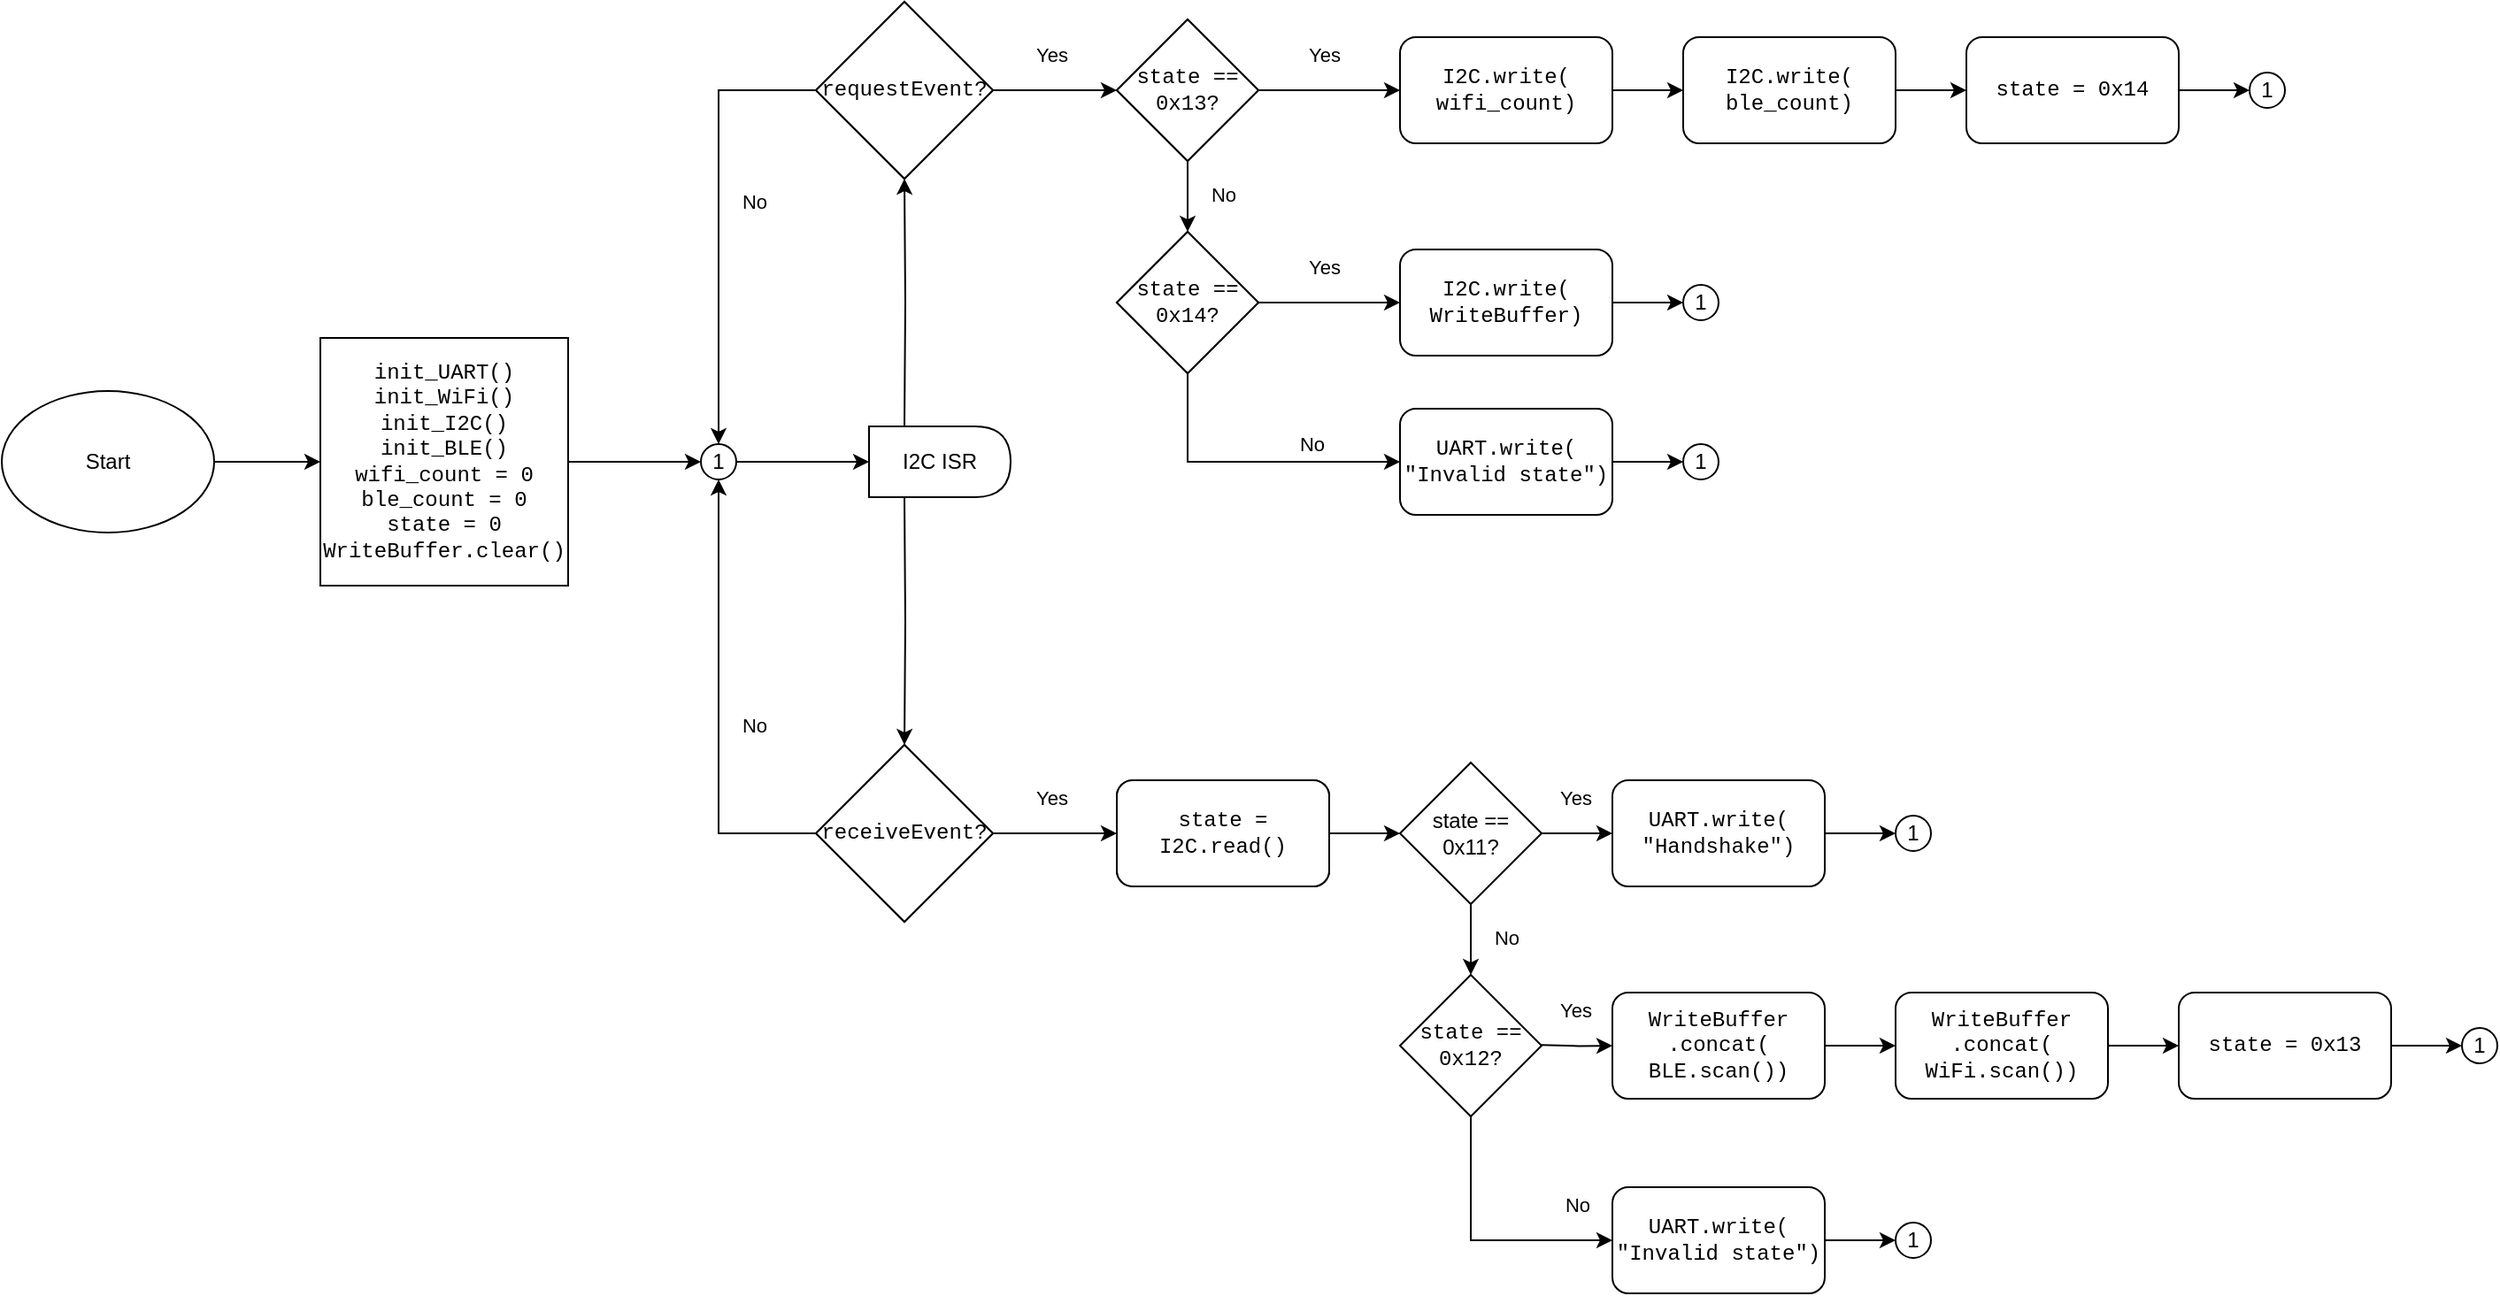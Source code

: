 <mxfile version="20.5.1"><diagram id="I2HFxTWPHmqb6tb2dHae" name="Page-1"><mxGraphModel dx="1408" dy="766" grid="1" gridSize="10" guides="1" tooltips="1" connect="1" arrows="1" fold="1" page="1" pageScale="1" pageWidth="850" pageHeight="1100" math="0" shadow="0"><root><mxCell id="0"/><mxCell id="1" parent="0"/><mxCell id="WEmxHIyFBKh3iuUCJxgk-73" style="edgeStyle=orthogonalEdgeStyle;rounded=0;orthogonalLoop=1;jettySize=auto;html=1;entryX=0;entryY=0.5;entryDx=0;entryDy=0;" parent="1" source="WEmxHIyFBKh3iuUCJxgk-2" target="WEmxHIyFBKh3iuUCJxgk-48" edge="1"><mxGeometry relative="1" as="geometry"/></mxCell><mxCell id="WEmxHIyFBKh3iuUCJxgk-2" value="&lt;div&gt;Start&lt;/div&gt;" style="ellipse;whiteSpace=wrap;html=1;" parent="1" vertex="1"><mxGeometry x="10" y="350" width="120" height="80" as="geometry"/></mxCell><mxCell id="WEmxHIyFBKh3iuUCJxgk-5" value="receiveEvent?" style="rhombus;whiteSpace=wrap;html=1;strokeColor=#000000;" parent="1" vertex="1"><mxGeometry x="470" y="550" width="100" height="100" as="geometry"/></mxCell><mxCell id="WEmxHIyFBKh3iuUCJxgk-6" value="requestEvent?" style="rhombus;whiteSpace=wrap;html=1;strokeColor=#000000;" parent="1" vertex="1"><mxGeometry x="470" y="130" width="100" height="100" as="geometry"/></mxCell><mxCell id="WEmxHIyFBKh3iuUCJxgk-7" value="Yes" style="rounded=0;html=1;jettySize=auto;orthogonalLoop=1;fontSize=11;endArrow=classic;endFill=1;endSize=6;strokeWidth=1;shadow=0;labelBackgroundColor=none;edgeStyle=orthogonalEdgeStyle;exitX=1;exitY=0.5;exitDx=0;exitDy=0;entryX=0;entryY=0.5;entryDx=0;entryDy=0;" parent="1" source="WEmxHIyFBKh3iuUCJxgk-6" target="WEmxHIyFBKh3iuUCJxgk-46" edge="1"><mxGeometry x="-0.077" y="20" relative="1" as="geometry"><mxPoint as="offset"/><mxPoint x="570" y="199.8" as="sourcePoint"/><mxPoint x="615" y="199.8" as="targetPoint"/></mxGeometry></mxCell><mxCell id="WEmxHIyFBKh3iuUCJxgk-8" value="state == 0x11?" style="rhombus;whiteSpace=wrap;html=1;strokeColor=#000000;" parent="1" vertex="1"><mxGeometry x="800" y="560" width="80" height="80" as="geometry"/></mxCell><mxCell id="WEmxHIyFBKh3iuUCJxgk-12" style="edgeStyle=orthogonalEdgeStyle;rounded=0;orthogonalLoop=1;jettySize=auto;html=1;entryX=0.5;entryY=1;entryDx=0;entryDy=0;" parent="1" target="WEmxHIyFBKh3iuUCJxgk-6" edge="1"><mxGeometry relative="1" as="geometry"><mxPoint x="520" y="370" as="sourcePoint"/></mxGeometry></mxCell><mxCell id="WEmxHIyFBKh3iuUCJxgk-13" style="edgeStyle=orthogonalEdgeStyle;rounded=0;orthogonalLoop=1;jettySize=auto;html=1;entryX=0.5;entryY=0;entryDx=0;entryDy=0;" parent="1" target="WEmxHIyFBKh3iuUCJxgk-5" edge="1"><mxGeometry relative="1" as="geometry"><mxPoint x="520" y="410" as="sourcePoint"/></mxGeometry></mxCell><mxCell id="WEmxHIyFBKh3iuUCJxgk-17" value="No" style="rounded=0;html=1;jettySize=auto;orthogonalLoop=1;fontSize=11;endArrow=classic;endFill=1;endSize=6;strokeWidth=1;shadow=0;labelBackgroundColor=none;edgeStyle=orthogonalEdgeStyle;exitX=0;exitY=0.5;exitDx=0;exitDy=0;entryX=0.5;entryY=0;entryDx=0;entryDy=0;" parent="1" source="WEmxHIyFBKh3iuUCJxgk-6" target="WEmxHIyFBKh3iuUCJxgk-59" edge="1"><mxGeometry x="-0.077" y="20" relative="1" as="geometry"><mxPoint as="offset"/><mxPoint x="410" y="330" as="sourcePoint"/><mxPoint x="440" y="350" as="targetPoint"/><Array as="points"><mxPoint x="415" y="180"/></Array></mxGeometry></mxCell><mxCell id="WEmxHIyFBKh3iuUCJxgk-18" value="No" style="rounded=0;html=1;jettySize=auto;orthogonalLoop=1;fontSize=11;endArrow=classic;endFill=1;endSize=6;strokeWidth=1;shadow=0;labelBackgroundColor=none;edgeStyle=orthogonalEdgeStyle;exitX=0;exitY=0.5;exitDx=0;exitDy=0;entryX=0.5;entryY=1;entryDx=0;entryDy=0;" parent="1" source="WEmxHIyFBKh3iuUCJxgk-5" target="WEmxHIyFBKh3iuUCJxgk-59" edge="1"><mxGeometry x="-0.091" y="-20" relative="1" as="geometry"><mxPoint as="offset"/><mxPoint x="470" y="480" as="sourcePoint"/><mxPoint x="430" y="450" as="targetPoint"/><Array as="points"><mxPoint x="415" y="600"/></Array></mxGeometry></mxCell><mxCell id="WEmxHIyFBKh3iuUCJxgk-19" value="Yes" style="rounded=0;html=1;jettySize=auto;orthogonalLoop=1;fontSize=11;endArrow=classic;endFill=1;endSize=6;strokeWidth=1;shadow=0;labelBackgroundColor=none;edgeStyle=orthogonalEdgeStyle;exitX=1;exitY=0.5;exitDx=0;exitDy=0;entryX=0;entryY=0.5;entryDx=0;entryDy=0;" parent="1" source="WEmxHIyFBKh3iuUCJxgk-5" target="WEmxHIyFBKh3iuUCJxgk-27" edge="1"><mxGeometry x="-0.077" y="20" relative="1" as="geometry"><mxPoint as="offset"/><mxPoint x="570" y="579.8" as="sourcePoint"/><mxPoint x="640" y="580" as="targetPoint"/><Array as="points"/></mxGeometry></mxCell><mxCell id="WEmxHIyFBKh3iuUCJxgk-21" value="state == 0x12?" style="rhombus;whiteSpace=wrap;html=1;strokeColor=#000000;fontFamily=Courier New;" parent="1" vertex="1"><mxGeometry x="800" y="680" width="80" height="80" as="geometry"/></mxCell><mxCell id="WEmxHIyFBKh3iuUCJxgk-23" value="Yes" style="rounded=0;html=1;jettySize=auto;orthogonalLoop=1;fontSize=11;endArrow=classic;endFill=1;endSize=6;strokeWidth=1;shadow=0;labelBackgroundColor=none;edgeStyle=orthogonalEdgeStyle;exitX=1;exitY=0.5;exitDx=0;exitDy=0;entryX=0;entryY=0.5;entryDx=0;entryDy=0;" parent="1" source="WEmxHIyFBKh3iuUCJxgk-8" target="WEmxHIyFBKh3iuUCJxgk-25" edge="1"><mxGeometry x="-0.077" y="20" relative="1" as="geometry"><mxPoint as="offset"/><mxPoint x="900" y="600" as="sourcePoint"/><mxPoint x="920" y="600" as="targetPoint"/></mxGeometry></mxCell><mxCell id="WEmxHIyFBKh3iuUCJxgk-24" value="No" style="rounded=0;html=1;jettySize=auto;orthogonalLoop=1;fontSize=11;endArrow=classic;endFill=1;endSize=6;strokeWidth=1;shadow=0;labelBackgroundColor=none;edgeStyle=orthogonalEdgeStyle;entryX=0.5;entryY=0;entryDx=0;entryDy=0;exitX=0.5;exitY=1;exitDx=0;exitDy=0;" parent="1" source="WEmxHIyFBKh3iuUCJxgk-8" target="WEmxHIyFBKh3iuUCJxgk-21" edge="1"><mxGeometry x="-0.077" y="20" relative="1" as="geometry"><mxPoint as="offset"/><mxPoint x="880" y="660" as="sourcePoint"/><mxPoint x="950" y="660" as="targetPoint"/></mxGeometry></mxCell><mxCell id="WEmxHIyFBKh3iuUCJxgk-39" style="edgeStyle=orthogonalEdgeStyle;rounded=0;orthogonalLoop=1;jettySize=auto;html=1;entryX=0;entryY=0.5;entryDx=0;entryDy=0;" parent="1" source="WEmxHIyFBKh3iuUCJxgk-25" target="WEmxHIyFBKh3iuUCJxgk-62" edge="1"><mxGeometry relative="1" as="geometry"><mxPoint x="1070" y="600" as="targetPoint"/></mxGeometry></mxCell><mxCell id="WEmxHIyFBKh3iuUCJxgk-25" value="&lt;div&gt;UART.write(&lt;/div&gt;&lt;div&gt;&quot;Handshake&quot;)&lt;/div&gt;" style="rounded=1;whiteSpace=wrap;html=1;strokeColor=#000000;fontFamily=Courier New;" parent="1" vertex="1"><mxGeometry x="920" y="570" width="120" height="60" as="geometry"/></mxCell><mxCell id="WEmxHIyFBKh3iuUCJxgk-85" style="edgeStyle=orthogonalEdgeStyle;rounded=0;orthogonalLoop=1;jettySize=auto;html=1;entryX=0;entryY=0.5;entryDx=0;entryDy=0;" parent="1" source="WEmxHIyFBKh3iuUCJxgk-26" target="WEmxHIyFBKh3iuUCJxgk-84" edge="1"><mxGeometry relative="1" as="geometry"/></mxCell><mxCell id="WEmxHIyFBKh3iuUCJxgk-26" value="&lt;div&gt;WriteBuffer&lt;/div&gt;&lt;div&gt;.concat( BLE.scan())&lt;/div&gt;" style="rounded=1;whiteSpace=wrap;html=1;strokeColor=#000000;fontFamily=Courier New;" parent="1" vertex="1"><mxGeometry x="920" y="690" width="120" height="60" as="geometry"/></mxCell><mxCell id="WEmxHIyFBKh3iuUCJxgk-45" style="edgeStyle=orthogonalEdgeStyle;rounded=0;orthogonalLoop=1;jettySize=auto;html=1;entryX=0;entryY=0.5;entryDx=0;entryDy=0;" parent="1" source="WEmxHIyFBKh3iuUCJxgk-27" target="WEmxHIyFBKh3iuUCJxgk-8" edge="1"><mxGeometry relative="1" as="geometry"/></mxCell><mxCell id="WEmxHIyFBKh3iuUCJxgk-27" value="state = I2C.read()" style="rounded=1;whiteSpace=wrap;html=1;strokeColor=#000000;" parent="1" vertex="1"><mxGeometry x="640" y="570" width="120" height="60" as="geometry"/></mxCell><mxCell id="WEmxHIyFBKh3iuUCJxgk-41" style="edgeStyle=orthogonalEdgeStyle;rounded=0;orthogonalLoop=1;jettySize=auto;html=1;entryX=0;entryY=0.5;entryDx=0;entryDy=0;" parent="1" source="WEmxHIyFBKh3iuUCJxgk-28" target="WEmxHIyFBKh3iuUCJxgk-63" edge="1"><mxGeometry relative="1" as="geometry"><mxPoint x="1390" y="720" as="targetPoint"/></mxGeometry></mxCell><mxCell id="WEmxHIyFBKh3iuUCJxgk-28" value="state = 0x13" style="rounded=1;whiteSpace=wrap;html=1;strokeColor=#000000;fontFamily=Courier New;" parent="1" vertex="1"><mxGeometry x="1240" y="690" width="120" height="60" as="geometry"/></mxCell><mxCell id="WEmxHIyFBKh3iuUCJxgk-35" value="Yes" style="rounded=0;html=1;jettySize=auto;orthogonalLoop=1;fontSize=11;endArrow=classic;endFill=1;endSize=6;strokeWidth=1;shadow=0;labelBackgroundColor=none;edgeStyle=orthogonalEdgeStyle;entryX=0;entryY=0.5;entryDx=0;entryDy=0;exitX=1;exitY=0.5;exitDx=0;exitDy=0;" parent="1" target="WEmxHIyFBKh3iuUCJxgk-26" edge="1"><mxGeometry x="-0.077" y="20" relative="1" as="geometry"><mxPoint as="offset"/><mxPoint x="880" y="719.66" as="sourcePoint"/><mxPoint x="950" y="719.66" as="targetPoint"/></mxGeometry></mxCell><mxCell id="WEmxHIyFBKh3iuUCJxgk-46" value="state == 0x13?" style="rhombus;whiteSpace=wrap;html=1;strokeColor=#000000;" parent="1" vertex="1"><mxGeometry x="640" y="140" width="80" height="80" as="geometry"/></mxCell><mxCell id="WEmxHIyFBKh3iuUCJxgk-88" style="edgeStyle=orthogonalEdgeStyle;rounded=0;orthogonalLoop=1;jettySize=auto;html=1;entryX=0;entryY=0.5;entryDx=0;entryDy=0;" parent="1" source="WEmxHIyFBKh3iuUCJxgk-47" target="WEmxHIyFBKh3iuUCJxgk-87" edge="1"><mxGeometry relative="1" as="geometry"/></mxCell><mxCell id="WEmxHIyFBKh3iuUCJxgk-47" value="&lt;div&gt;I2C.write(&lt;/div&gt;&lt;div&gt;wifi_count)&lt;/div&gt;" style="rounded=1;whiteSpace=wrap;html=1;strokeColor=#000000;fontFamily=Courier New;" parent="1" vertex="1"><mxGeometry x="800" y="150" width="120" height="60" as="geometry"/></mxCell><mxCell id="WEmxHIyFBKh3iuUCJxgk-60" style="edgeStyle=orthogonalEdgeStyle;rounded=0;orthogonalLoop=1;jettySize=auto;html=1;entryX=0;entryY=0.5;entryDx=0;entryDy=0;" parent="1" source="WEmxHIyFBKh3iuUCJxgk-48" target="WEmxHIyFBKh3iuUCJxgk-59" edge="1"><mxGeometry relative="1" as="geometry"/></mxCell><mxCell id="WEmxHIyFBKh3iuUCJxgk-48" value="&lt;div&gt;init_UART()&lt;/div&gt;&lt;div&gt;init_WiFi()&lt;/div&gt;&lt;div&gt;init_I2C()&lt;/div&gt;&lt;div&gt;init_BLE()&lt;/div&gt;&lt;div&gt;wifi_count = 0&lt;/div&gt;&lt;div&gt;ble_count = 0&lt;/div&gt;&lt;div&gt;state = 0&lt;/div&gt;&lt;div&gt;WriteBuffer.clear()&lt;br&gt;&lt;/div&gt;" style="whiteSpace=wrap;html=1;aspect=fixed;strokeColor=#000000;fontFamily=Courier New;" parent="1" vertex="1"><mxGeometry x="190" y="320" width="140" height="140" as="geometry"/></mxCell><mxCell id="WEmxHIyFBKh3iuUCJxgk-49" value="state == 0x14?" style="rhombus;whiteSpace=wrap;html=1;strokeColor=#000000;" parent="1" vertex="1"><mxGeometry x="640" y="260" width="80" height="80" as="geometry"/></mxCell><mxCell id="WEmxHIyFBKh3iuUCJxgk-52" style="edgeStyle=orthogonalEdgeStyle;rounded=0;orthogonalLoop=1;jettySize=auto;html=1;entryX=0;entryY=0.5;entryDx=0;entryDy=0;" parent="1" source="WEmxHIyFBKh3iuUCJxgk-50" target="WEmxHIyFBKh3iuUCJxgk-64" edge="1"><mxGeometry relative="1" as="geometry"><mxPoint x="930" y="850" as="targetPoint"/></mxGeometry></mxCell><mxCell id="WEmxHIyFBKh3iuUCJxgk-50" value="&lt;div&gt;UART.write(&lt;/div&gt;&lt;div&gt;&quot;Invalid state&quot;)&lt;/div&gt;" style="rounded=1;whiteSpace=wrap;html=1;strokeColor=#000000;fontFamily=Courier New;" parent="1" vertex="1"><mxGeometry x="920" y="800" width="120" height="60" as="geometry"/></mxCell><mxCell id="WEmxHIyFBKh3iuUCJxgk-53" value="No" style="rounded=0;html=1;jettySize=auto;orthogonalLoop=1;fontSize=11;endArrow=classic;endFill=1;endSize=6;strokeWidth=1;shadow=0;labelBackgroundColor=none;edgeStyle=orthogonalEdgeStyle;entryX=0;entryY=0.5;entryDx=0;entryDy=0;exitX=0.5;exitY=1;exitDx=0;exitDy=0;" parent="1" source="WEmxHIyFBKh3iuUCJxgk-21" target="WEmxHIyFBKh3iuUCJxgk-50" edge="1"><mxGeometry x="0.733" y="20" relative="1" as="geometry"><mxPoint as="offset"/><mxPoint x="839.66" y="760" as="sourcePoint"/><mxPoint x="839.66" y="800" as="targetPoint"/><Array as="points"><mxPoint x="840" y="830"/></Array></mxGeometry></mxCell><mxCell id="WEmxHIyFBKh3iuUCJxgk-67" style="edgeStyle=orthogonalEdgeStyle;rounded=0;orthogonalLoop=1;jettySize=auto;html=1;entryX=0;entryY=0.5;entryDx=0;entryDy=0;" parent="1" source="WEmxHIyFBKh3iuUCJxgk-55" target="WEmxHIyFBKh3iuUCJxgk-65" edge="1"><mxGeometry relative="1" as="geometry"><mxPoint x="900" y="390" as="targetPoint"/></mxGeometry></mxCell><mxCell id="WEmxHIyFBKh3iuUCJxgk-55" value="&lt;div&gt;UART.write(&lt;/div&gt;&lt;div&gt;&quot;Invalid state&quot;)&lt;/div&gt;" style="rounded=1;whiteSpace=wrap;html=1;strokeColor=#000000;fontFamily=Courier New;" parent="1" vertex="1"><mxGeometry x="800" y="360" width="120" height="60" as="geometry"/></mxCell><mxCell id="WEmxHIyFBKh3iuUCJxgk-56" value="No" style="rounded=0;html=1;jettySize=auto;orthogonalLoop=1;fontSize=11;endArrow=classic;endFill=1;endSize=6;strokeWidth=1;shadow=0;labelBackgroundColor=none;edgeStyle=orthogonalEdgeStyle;entryX=0.5;entryY=0;entryDx=0;entryDy=0;exitX=0.5;exitY=1;exitDx=0;exitDy=0;" parent="1" source="WEmxHIyFBKh3iuUCJxgk-46" target="WEmxHIyFBKh3iuUCJxgk-49" edge="1"><mxGeometry x="-0.077" y="20" relative="1" as="geometry"><mxPoint as="offset"/><mxPoint x="710" y="220" as="sourcePoint"/><mxPoint x="710" y="260" as="targetPoint"/></mxGeometry></mxCell><mxCell id="WEmxHIyFBKh3iuUCJxgk-57" value="No" style="rounded=0;html=1;jettySize=auto;orthogonalLoop=1;fontSize=11;endArrow=classic;endFill=1;endSize=6;strokeWidth=1;shadow=0;labelBackgroundColor=none;edgeStyle=orthogonalEdgeStyle;entryX=0;entryY=0.5;entryDx=0;entryDy=0;exitX=0.5;exitY=1;exitDx=0;exitDy=0;" parent="1" source="WEmxHIyFBKh3iuUCJxgk-49" target="WEmxHIyFBKh3iuUCJxgk-55" edge="1"><mxGeometry x="0.412" y="10" relative="1" as="geometry"><mxPoint as="offset"/><mxPoint x="719.17" y="330" as="sourcePoint"/><mxPoint x="719.17" y="370" as="targetPoint"/></mxGeometry></mxCell><mxCell id="WEmxHIyFBKh3iuUCJxgk-58" value="I2C ISR" style="shape=delay;whiteSpace=wrap;html=1;strokeColor=#000000;" parent="1" vertex="1"><mxGeometry x="500" y="370" width="80" height="40" as="geometry"/></mxCell><mxCell id="WEmxHIyFBKh3iuUCJxgk-61" style="edgeStyle=orthogonalEdgeStyle;rounded=0;orthogonalLoop=1;jettySize=auto;html=1;entryX=0;entryY=0.5;entryDx=0;entryDy=0;" parent="1" source="WEmxHIyFBKh3iuUCJxgk-59" target="WEmxHIyFBKh3iuUCJxgk-58" edge="1"><mxGeometry relative="1" as="geometry"/></mxCell><mxCell id="WEmxHIyFBKh3iuUCJxgk-59" value="1" style="ellipse;whiteSpace=wrap;html=1;aspect=fixed;strokeColor=#000000;" parent="1" vertex="1"><mxGeometry x="405" y="380" width="20" height="20" as="geometry"/></mxCell><mxCell id="WEmxHIyFBKh3iuUCJxgk-62" value="1" style="ellipse;whiteSpace=wrap;html=1;aspect=fixed;strokeColor=#000000;" parent="1" vertex="1"><mxGeometry x="1080" y="590" width="20" height="20" as="geometry"/></mxCell><mxCell id="WEmxHIyFBKh3iuUCJxgk-63" value="1" style="ellipse;whiteSpace=wrap;html=1;aspect=fixed;strokeColor=#000000;" parent="1" vertex="1"><mxGeometry x="1400" y="710" width="20" height="20" as="geometry"/></mxCell><mxCell id="WEmxHIyFBKh3iuUCJxgk-64" value="1" style="ellipse;whiteSpace=wrap;html=1;aspect=fixed;strokeColor=#000000;" parent="1" vertex="1"><mxGeometry x="1080" y="820" width="20" height="20" as="geometry"/></mxCell><mxCell id="WEmxHIyFBKh3iuUCJxgk-65" value="1" style="ellipse;whiteSpace=wrap;html=1;aspect=fixed;strokeColor=#000000;" parent="1" vertex="1"><mxGeometry x="960" y="380" width="20" height="20" as="geometry"/></mxCell><mxCell id="WEmxHIyFBKh3iuUCJxgk-70" value="Yes" style="rounded=0;html=1;jettySize=auto;orthogonalLoop=1;fontSize=11;endArrow=classic;endFill=1;endSize=6;strokeWidth=1;shadow=0;labelBackgroundColor=none;edgeStyle=orthogonalEdgeStyle;exitX=1;exitY=0.5;exitDx=0;exitDy=0;entryX=0;entryY=0.5;entryDx=0;entryDy=0;" parent="1" source="WEmxHIyFBKh3iuUCJxgk-46" target="WEmxHIyFBKh3iuUCJxgk-47" edge="1"><mxGeometry x="-0.077" y="20" relative="1" as="geometry"><mxPoint as="offset"/><mxPoint x="730" y="210" as="sourcePoint"/><mxPoint x="800" y="210" as="targetPoint"/><Array as="points"/></mxGeometry></mxCell><mxCell id="WEmxHIyFBKh3iuUCJxgk-71" value="Yes" style="rounded=0;html=1;jettySize=auto;orthogonalLoop=1;fontSize=11;endArrow=classic;endFill=1;endSize=6;strokeWidth=1;shadow=0;labelBackgroundColor=none;edgeStyle=orthogonalEdgeStyle;exitX=1;exitY=0.5;exitDx=0;exitDy=0;" parent="1" source="WEmxHIyFBKh3iuUCJxgk-49" edge="1"><mxGeometry x="-0.077" y="20" relative="1" as="geometry"><mxPoint as="offset"/><mxPoint x="730" y="310" as="sourcePoint"/><mxPoint x="800" y="300" as="targetPoint"/><Array as="points"/></mxGeometry></mxCell><mxCell id="WEmxHIyFBKh3iuUCJxgk-76" style="edgeStyle=orthogonalEdgeStyle;rounded=0;orthogonalLoop=1;jettySize=auto;html=1;entryX=0;entryY=0.5;entryDx=0;entryDy=0;" parent="1" source="WEmxHIyFBKh3iuUCJxgk-72" target="WEmxHIyFBKh3iuUCJxgk-74" edge="1"><mxGeometry relative="1" as="geometry"><mxPoint x="950" y="300" as="targetPoint"/></mxGeometry></mxCell><mxCell id="WEmxHIyFBKh3iuUCJxgk-72" value="&lt;div&gt;I2C.write(&lt;/div&gt;&lt;div&gt;WriteBuffer)&lt;/div&gt;" style="rounded=1;whiteSpace=wrap;html=1;strokeColor=#000000;fontFamily=Courier New;" parent="1" vertex="1"><mxGeometry x="800" y="270" width="120" height="60" as="geometry"/></mxCell><mxCell id="WEmxHIyFBKh3iuUCJxgk-74" value="1" style="ellipse;whiteSpace=wrap;html=1;aspect=fixed;strokeColor=#000000;" parent="1" vertex="1"><mxGeometry x="960" y="290" width="20" height="20" as="geometry"/></mxCell><mxCell id="WEmxHIyFBKh3iuUCJxgk-81" style="edgeStyle=orthogonalEdgeStyle;rounded=0;orthogonalLoop=1;jettySize=auto;html=1;entryX=0;entryY=0.5;entryDx=0;entryDy=0;" parent="1" source="WEmxHIyFBKh3iuUCJxgk-80" target="WEmxHIyFBKh3iuUCJxgk-82" edge="1"><mxGeometry relative="1" as="geometry"><mxPoint x="1270" y="180" as="targetPoint"/></mxGeometry></mxCell><mxCell id="WEmxHIyFBKh3iuUCJxgk-80" value="state = 0x14" style="rounded=1;whiteSpace=wrap;html=1;strokeColor=#000000;fontFamily=Courier New;" parent="1" vertex="1"><mxGeometry x="1120" y="150" width="120" height="60" as="geometry"/></mxCell><mxCell id="WEmxHIyFBKh3iuUCJxgk-82" value="1" style="ellipse;whiteSpace=wrap;html=1;aspect=fixed;strokeColor=#000000;" parent="1" vertex="1"><mxGeometry x="1280" y="170" width="20" height="20" as="geometry"/></mxCell><mxCell id="WEmxHIyFBKh3iuUCJxgk-86" style="edgeStyle=orthogonalEdgeStyle;rounded=0;orthogonalLoop=1;jettySize=auto;html=1;entryX=0;entryY=0.5;entryDx=0;entryDy=0;" parent="1" source="WEmxHIyFBKh3iuUCJxgk-84" target="WEmxHIyFBKh3iuUCJxgk-28" edge="1"><mxGeometry relative="1" as="geometry"><mxPoint x="1230" y="720" as="targetPoint"/></mxGeometry></mxCell><mxCell id="WEmxHIyFBKh3iuUCJxgk-84" value="&lt;div&gt;WriteBuffer&lt;/div&gt;&lt;div&gt;.concat(&lt;/div&gt;&lt;div&gt;WiFi.scan())&lt;/div&gt;" style="rounded=1;whiteSpace=wrap;html=1;strokeColor=#000000;fontFamily=Courier New;" parent="1" vertex="1"><mxGeometry x="1080" y="690" width="120" height="60" as="geometry"/></mxCell><mxCell id="WEmxHIyFBKh3iuUCJxgk-89" style="edgeStyle=orthogonalEdgeStyle;rounded=0;orthogonalLoop=1;jettySize=auto;html=1;entryX=0;entryY=0.5;entryDx=0;entryDy=0;" parent="1" source="WEmxHIyFBKh3iuUCJxgk-87" target="WEmxHIyFBKh3iuUCJxgk-80" edge="1"><mxGeometry relative="1" as="geometry"/></mxCell><mxCell id="WEmxHIyFBKh3iuUCJxgk-87" value="&lt;div&gt;I2C.write(&lt;/div&gt;&lt;div&gt;ble_count)&lt;/div&gt;" style="rounded=1;whiteSpace=wrap;html=1;strokeColor=#000000;fontFamily=Courier New;" parent="1" vertex="1"><mxGeometry x="960" y="150" width="120" height="60" as="geometry"/></mxCell><mxCell id="WEmxHIyFBKh3iuUCJxgk-96" value="requestEvent?" style="rhombus;whiteSpace=wrap;html=1;strokeColor=#000000;fontFamily=Courier New;" parent="1" vertex="1"><mxGeometry x="470" y="130" width="100" height="100" as="geometry"/></mxCell><mxCell id="WEmxHIyFBKh3iuUCJxgk-97" value="receiveEvent?" style="rhombus;whiteSpace=wrap;html=1;strokeColor=#000000;fontFamily=Courier New;" parent="1" vertex="1"><mxGeometry x="470" y="550" width="100" height="100" as="geometry"/></mxCell><mxCell id="WEmxHIyFBKh3iuUCJxgk-98" value="state == 0x13?" style="rhombus;whiteSpace=wrap;html=1;strokeColor=#000000;fontFamily=Courier New;" parent="1" vertex="1"><mxGeometry x="640" y="140" width="80" height="80" as="geometry"/></mxCell><mxCell id="WEmxHIyFBKh3iuUCJxgk-99" value="state == 0x14?" style="rhombus;whiteSpace=wrap;html=1;strokeColor=#000000;fontFamily=Courier New;" parent="1" vertex="1"><mxGeometry x="640" y="260" width="80" height="80" as="geometry"/></mxCell><mxCell id="WEmxHIyFBKh3iuUCJxgk-100" value="state = I2C.read()" style="rounded=1;whiteSpace=wrap;html=1;strokeColor=#000000;fontFamily=Courier New;" parent="1" vertex="1"><mxGeometry x="640" y="570" width="120" height="60" as="geometry"/></mxCell></root></mxGraphModel></diagram></mxfile>